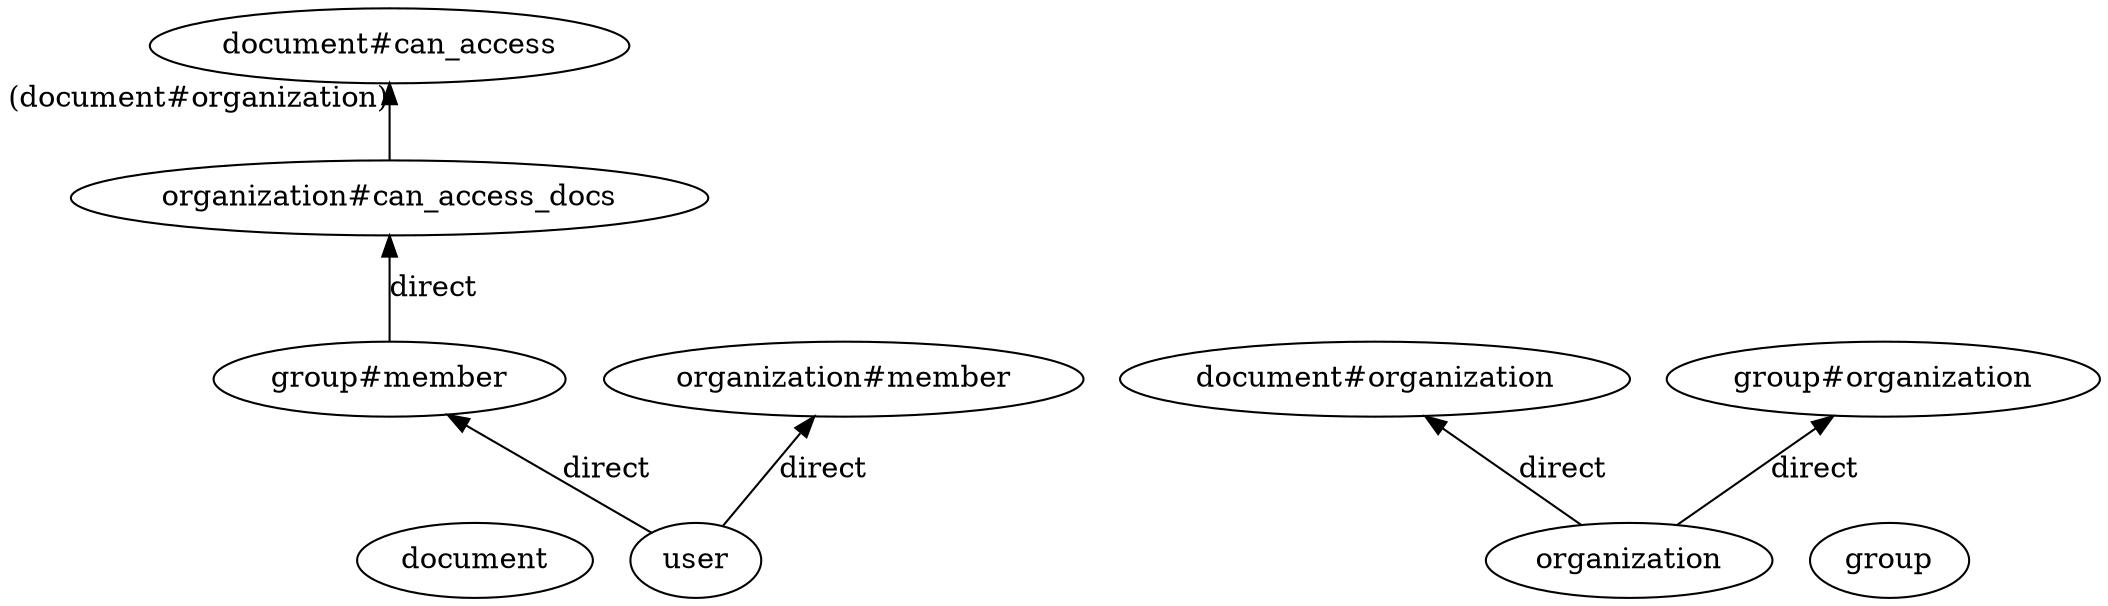 digraph {
graph [
rankdir=BT
];

// Node definitions.
0 [label=document];
1 [label="document#can_access"];
2 [label="organization#can_access_docs"];
3 [label="document#organization"];
4 [label=organization];
5 [label=group];
6 [label="group#member"];
7 [label=user];
8 [label="group#organization"];
9 [label="organization#member"];

// Edge definitions.
2 -> 1 [headlabel="(document#organization)"];
4 -> 3 [label=direct];
4 -> 8 [label=direct];
6 -> 2 [label=direct];
7 -> 6 [label=direct];
7 -> 9 [label=direct];
}
